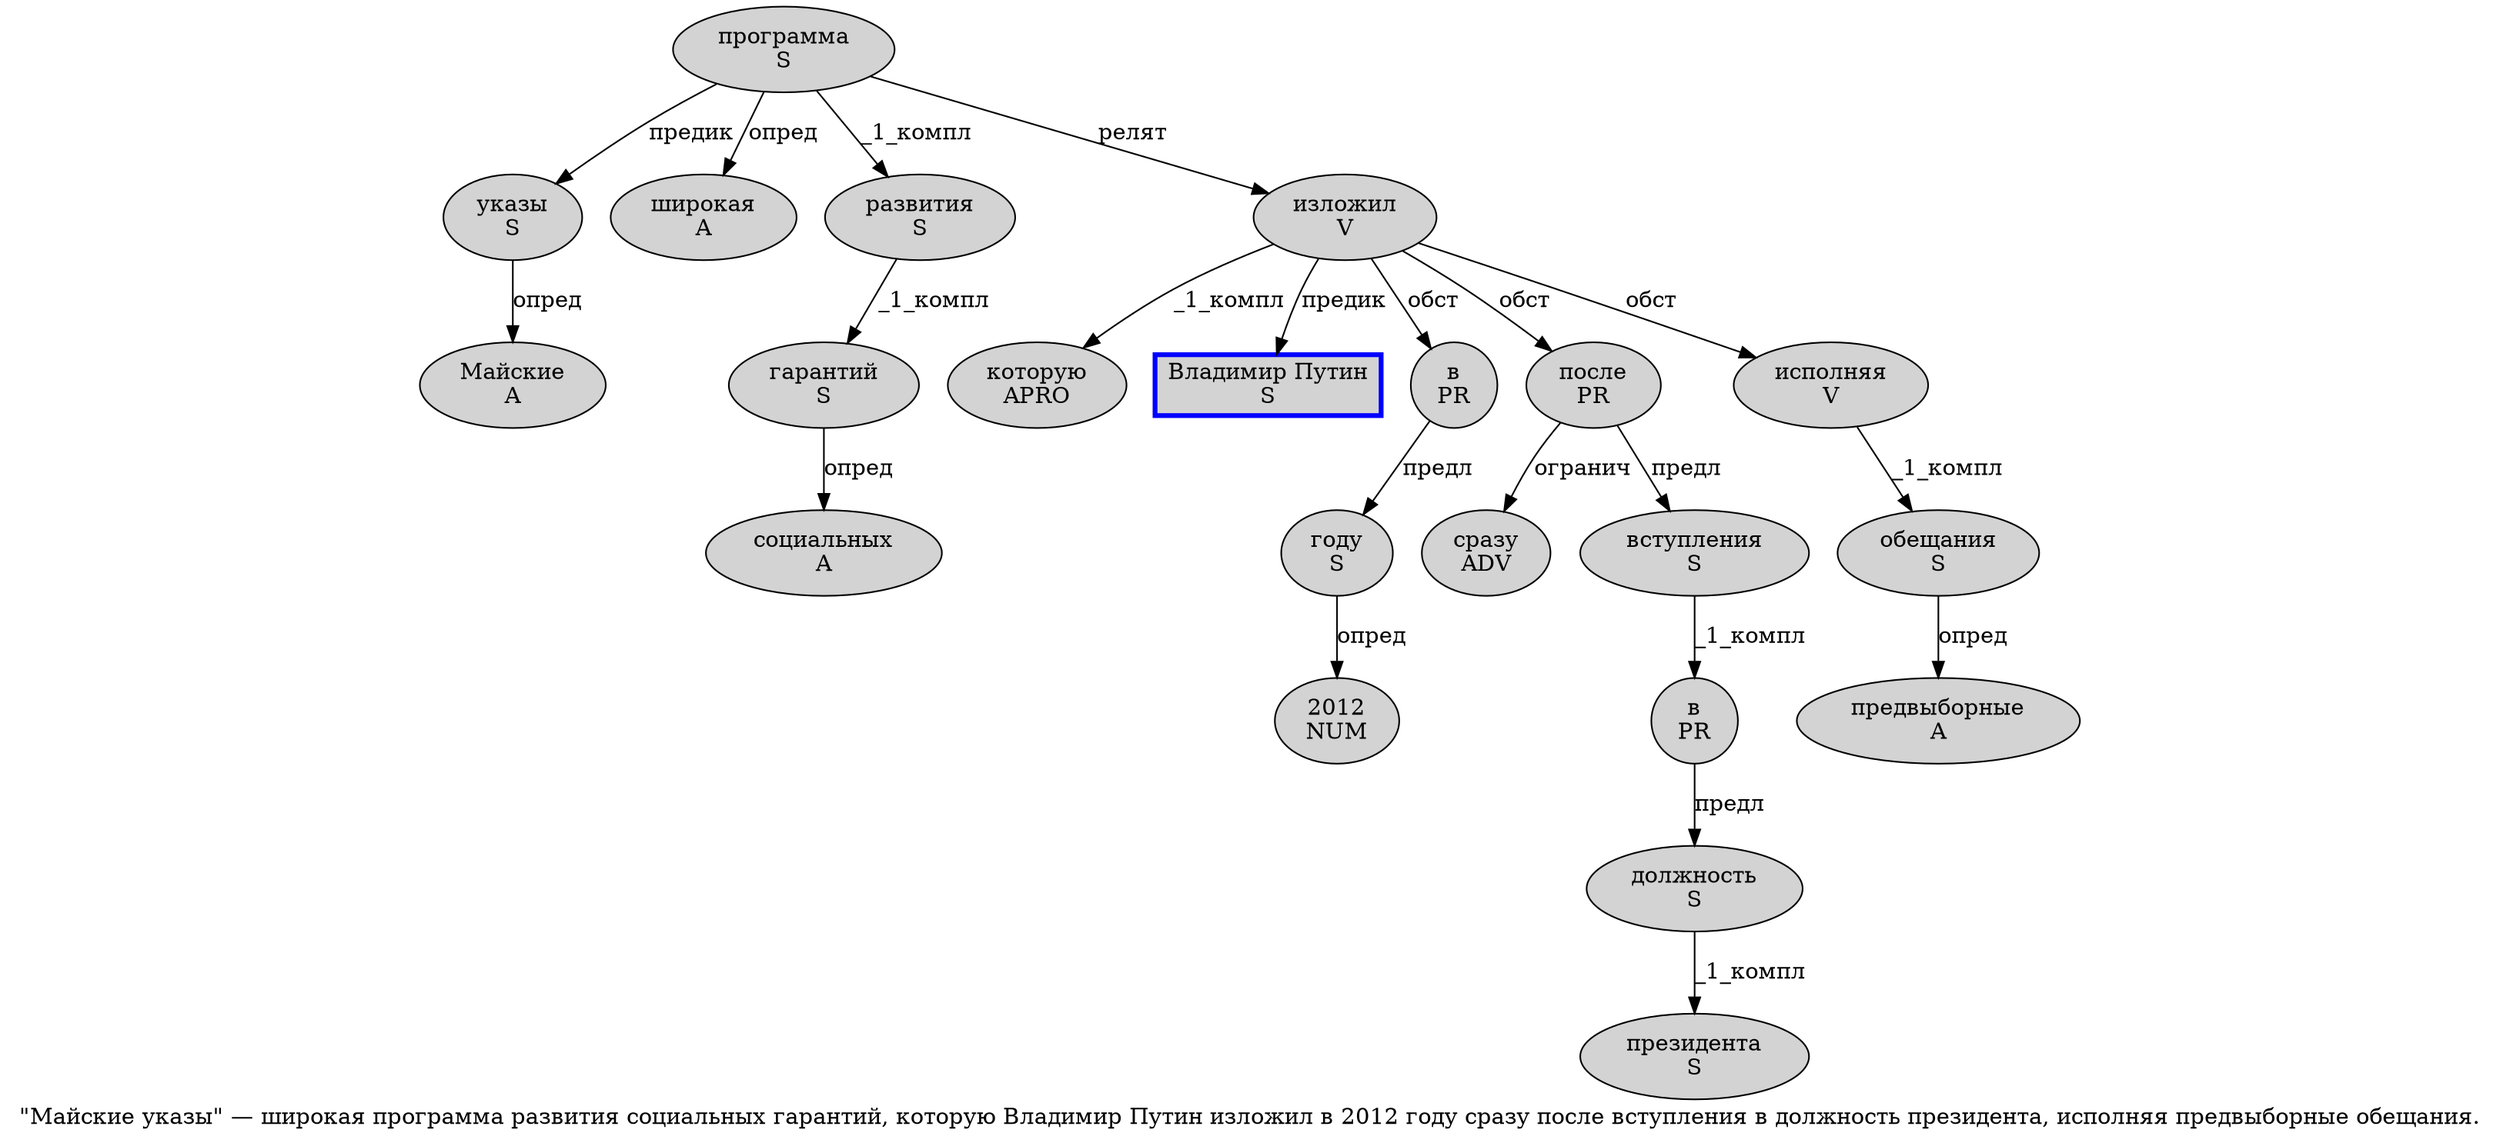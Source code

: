 digraph SENTENCE_1158 {
	graph [label="\"Майские указы\" — широкая программа развития социальных гарантий, которую Владимир Путин изложил в 2012 году сразу после вступления в должность президента, исполняя предвыборные обещания."]
	node [style=filled]
		1 [label="Майские
A" color="" fillcolor=lightgray penwidth=1 shape=ellipse]
		2 [label="указы
S" color="" fillcolor=lightgray penwidth=1 shape=ellipse]
		5 [label="широкая
A" color="" fillcolor=lightgray penwidth=1 shape=ellipse]
		6 [label="программа
S" color="" fillcolor=lightgray penwidth=1 shape=ellipse]
		7 [label="развития
S" color="" fillcolor=lightgray penwidth=1 shape=ellipse]
		8 [label="социальных
A" color="" fillcolor=lightgray penwidth=1 shape=ellipse]
		9 [label="гарантий
S" color="" fillcolor=lightgray penwidth=1 shape=ellipse]
		11 [label="которую
APRO" color="" fillcolor=lightgray penwidth=1 shape=ellipse]
		12 [label="Владимир Путин
S" color=blue fillcolor=lightgray penwidth=3 shape=box]
		13 [label="изложил
V" color="" fillcolor=lightgray penwidth=1 shape=ellipse]
		14 [label="в
PR" color="" fillcolor=lightgray penwidth=1 shape=ellipse]
		15 [label="2012
NUM" color="" fillcolor=lightgray penwidth=1 shape=ellipse]
		16 [label="году
S" color="" fillcolor=lightgray penwidth=1 shape=ellipse]
		17 [label="сразу
ADV" color="" fillcolor=lightgray penwidth=1 shape=ellipse]
		18 [label="после
PR" color="" fillcolor=lightgray penwidth=1 shape=ellipse]
		19 [label="вступления
S" color="" fillcolor=lightgray penwidth=1 shape=ellipse]
		20 [label="в
PR" color="" fillcolor=lightgray penwidth=1 shape=ellipse]
		21 [label="должность
S" color="" fillcolor=lightgray penwidth=1 shape=ellipse]
		22 [label="президента
S" color="" fillcolor=lightgray penwidth=1 shape=ellipse]
		24 [label="исполняя
V" color="" fillcolor=lightgray penwidth=1 shape=ellipse]
		25 [label="предвыборные
A" color="" fillcolor=lightgray penwidth=1 shape=ellipse]
		26 [label="обещания
S" color="" fillcolor=lightgray penwidth=1 shape=ellipse]
			16 -> 15 [label="опред"]
			24 -> 26 [label="_1_компл"]
			7 -> 9 [label="_1_компл"]
			13 -> 11 [label="_1_компл"]
			13 -> 12 [label="предик"]
			13 -> 14 [label="обст"]
			13 -> 18 [label="обст"]
			13 -> 24 [label="обст"]
			2 -> 1 [label="опред"]
			20 -> 21 [label="предл"]
			18 -> 17 [label="огранич"]
			18 -> 19 [label="предл"]
			9 -> 8 [label="опред"]
			21 -> 22 [label="_1_компл"]
			19 -> 20 [label="_1_компл"]
			14 -> 16 [label="предл"]
			6 -> 2 [label="предик"]
			6 -> 5 [label="опред"]
			6 -> 7 [label="_1_компл"]
			6 -> 13 [label="релят"]
			26 -> 25 [label="опред"]
}